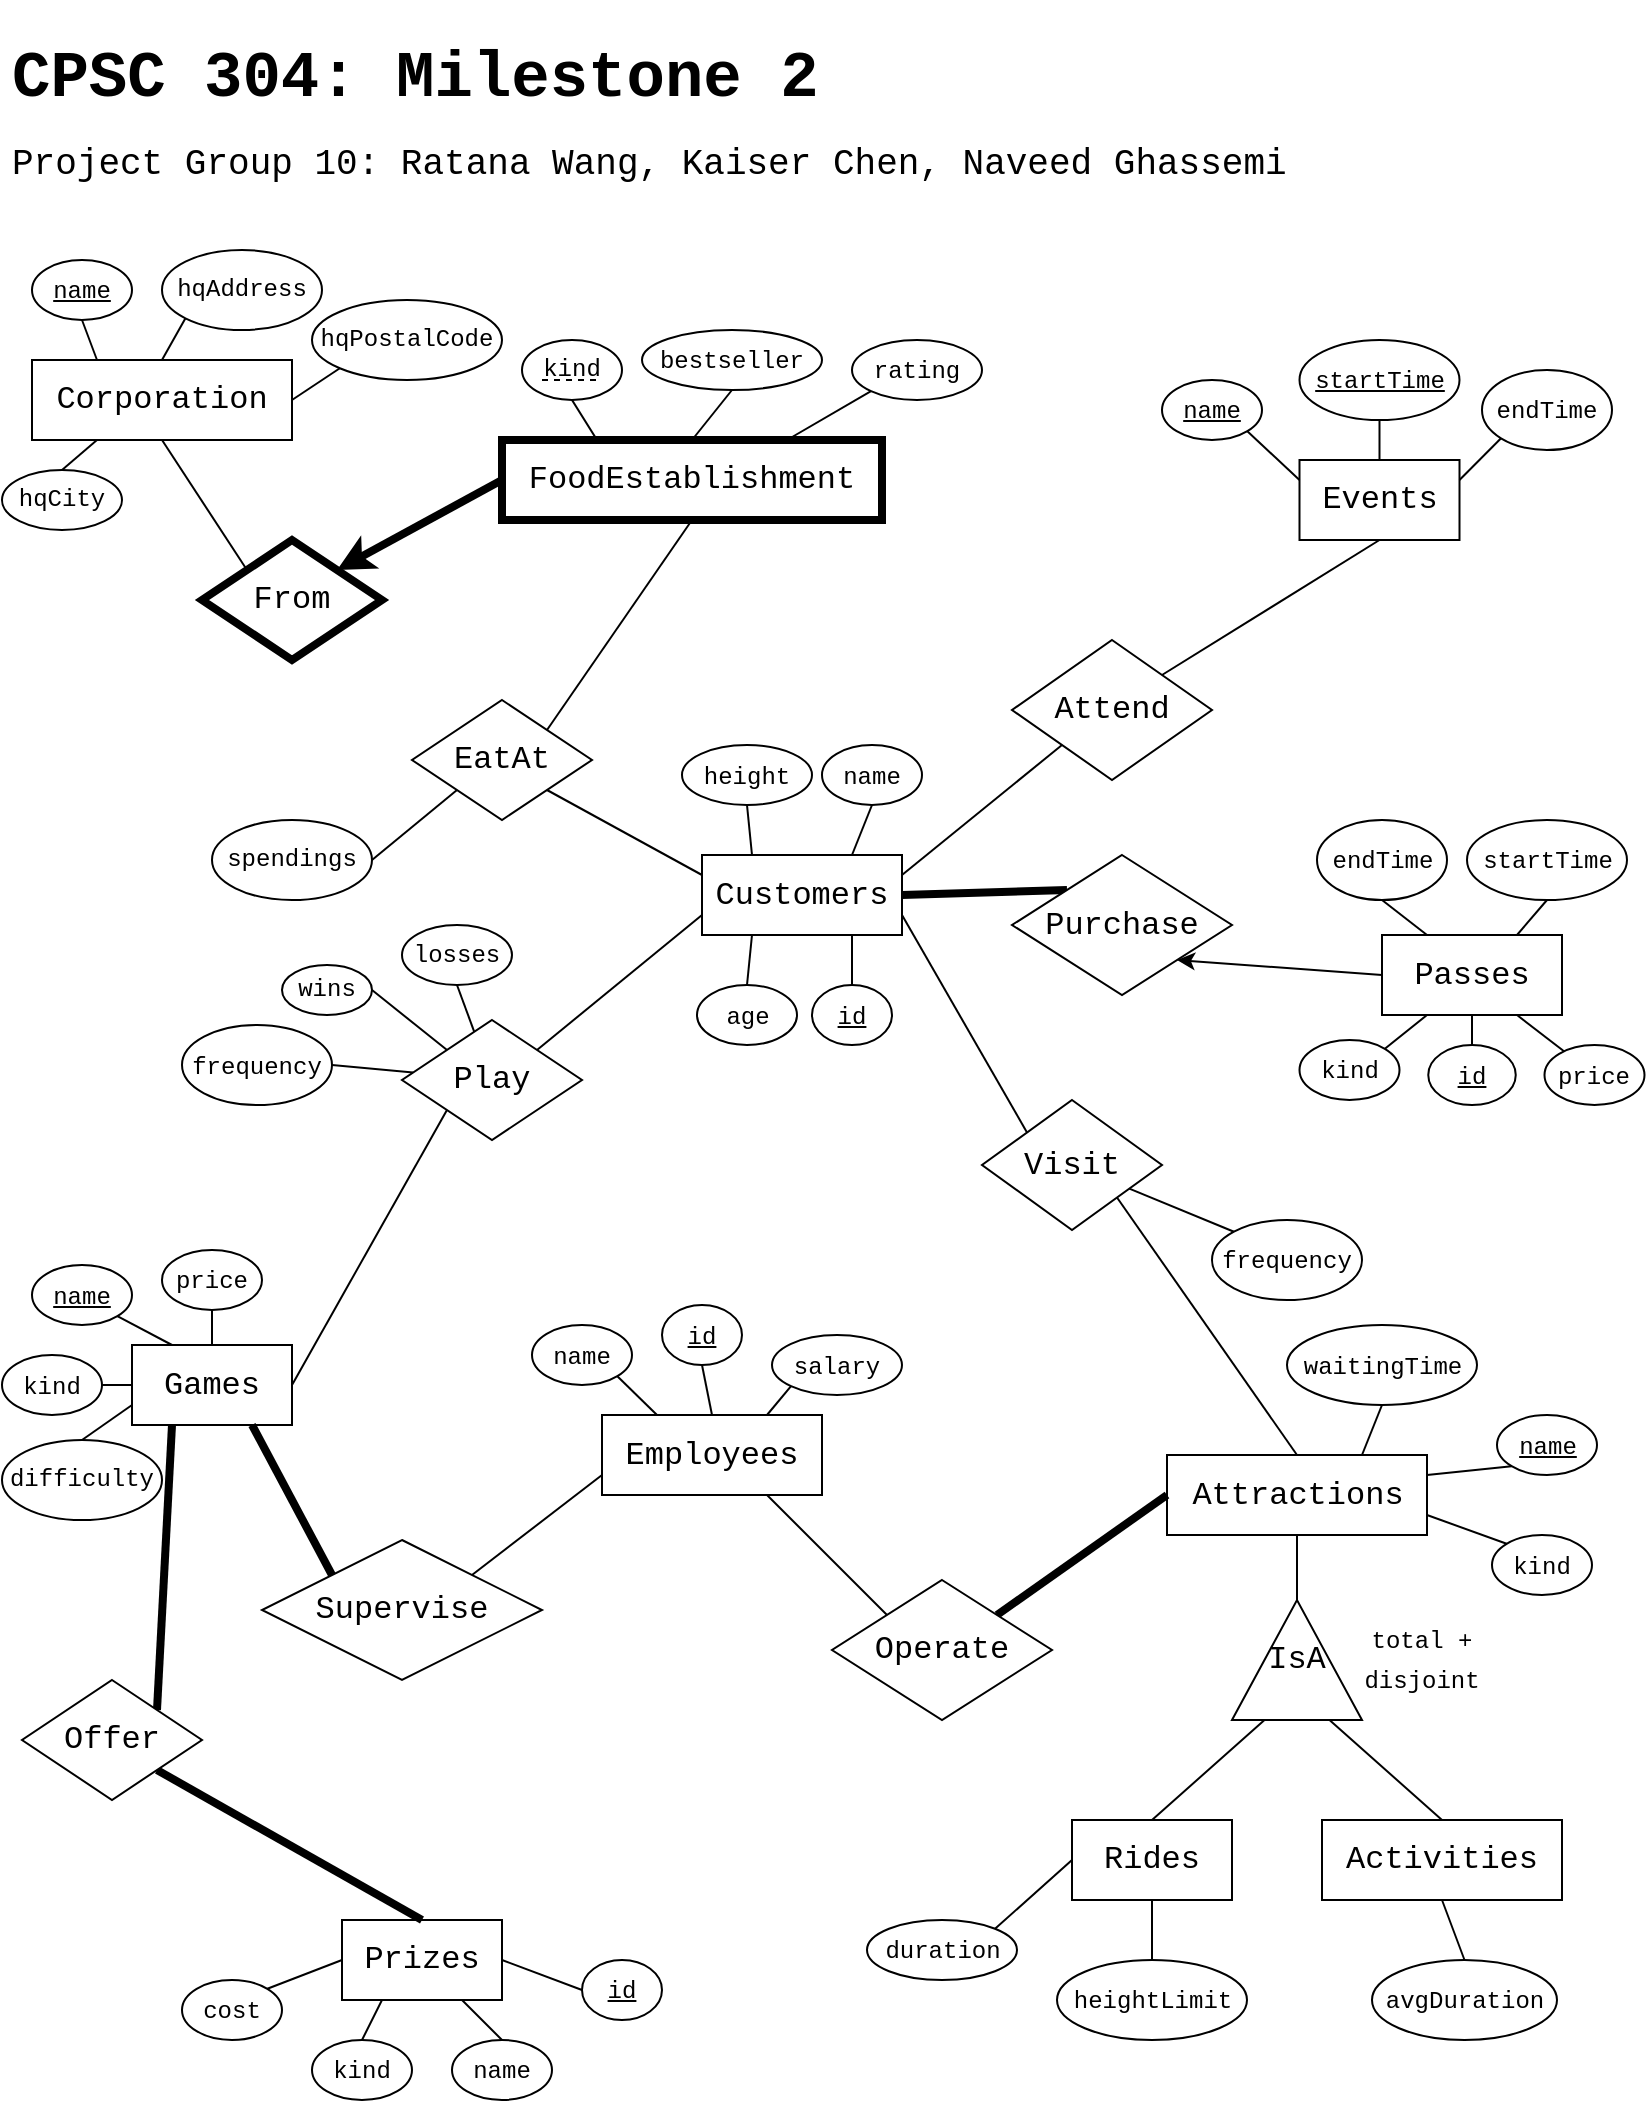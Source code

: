 <mxfile version="21.6.1" type="device">
  <diagram name="Page-1" id="2SSC2NYHBqhAjkido76S">
    <mxGraphModel dx="848" dy="792" grid="1" gridSize="10" guides="1" tooltips="1" connect="1" arrows="1" fold="1" page="1" pageScale="1" pageWidth="850" pageHeight="1100" math="0" shadow="0">
      <root>
        <mxCell id="0" />
        <mxCell id="1" parent="0" />
        <mxCell id="81ppOUsdeJMzFXG5UMjV-63" style="rounded=0;hachureGap=4;jiggle=2;curveFitting=1;orthogonalLoop=1;jettySize=auto;html=1;exitX=0.25;exitY=1;exitDx=0;exitDy=0;entryX=0.5;entryY=0;entryDx=0;entryDy=0;fontFamily=Courier New;fontSource=https%3A%2F%2Ffonts.googleapis.com%2Fcss%3Ffamily%3DArchitects%2BDaughter;fontSize=16;fontColor=default;endArrow=none;endFill=0;" parent="1" source="81ppOUsdeJMzFXG5UMjV-3" target="81ppOUsdeJMzFXG5UMjV-61" edge="1">
          <mxGeometry relative="1" as="geometry" />
        </mxCell>
        <mxCell id="81ppOUsdeJMzFXG5UMjV-103" style="edgeStyle=none;shape=connector;rounded=0;hachureGap=4;jiggle=2;curveFitting=1;orthogonalLoop=1;jettySize=auto;html=1;exitX=0;exitY=0.25;exitDx=0;exitDy=0;entryX=1;entryY=1;entryDx=0;entryDy=0;labelBackgroundColor=default;strokeColor=default;fontFamily=Courier New;fontSource=https%3A%2F%2Ffonts.googleapis.com%2Fcss%3Ffamily%3DArchitects%2BDaughter;fontSize=16;fontColor=default;endArrow=none;endFill=0;" parent="1" source="81ppOUsdeJMzFXG5UMjV-3" target="81ppOUsdeJMzFXG5UMjV-13" edge="1">
          <mxGeometry relative="1" as="geometry" />
        </mxCell>
        <mxCell id="81ppOUsdeJMzFXG5UMjV-107" style="edgeStyle=none;shape=connector;rounded=0;hachureGap=4;jiggle=2;curveFitting=1;orthogonalLoop=1;jettySize=auto;html=1;exitX=1;exitY=0.25;exitDx=0;exitDy=0;entryX=0;entryY=1;entryDx=0;entryDy=0;labelBackgroundColor=default;strokeColor=default;fontFamily=Courier New;fontSource=https%3A%2F%2Ffonts.googleapis.com%2Fcss%3Ffamily%3DArchitects%2BDaughter;fontSize=16;fontColor=default;endArrow=none;endFill=0;" parent="1" source="81ppOUsdeJMzFXG5UMjV-3" target="81ppOUsdeJMzFXG5UMjV-18" edge="1">
          <mxGeometry relative="1" as="geometry" />
        </mxCell>
        <mxCell id="81ppOUsdeJMzFXG5UMjV-109" style="edgeStyle=none;shape=connector;rounded=0;hachureGap=4;jiggle=2;curveFitting=1;orthogonalLoop=1;jettySize=auto;html=1;exitX=1;exitY=0.5;exitDx=0;exitDy=0;entryX=0;entryY=0;entryDx=0;entryDy=0;labelBackgroundColor=default;strokeColor=default;fontFamily=Courier New;fontSource=https%3A%2F%2Ffonts.googleapis.com%2Fcss%3Ffamily%3DArchitects%2BDaughter;fontSize=16;fontColor=default;endArrow=none;endFill=0;strokeWidth=4;" parent="1" source="81ppOUsdeJMzFXG5UMjV-3" target="81ppOUsdeJMzFXG5UMjV-15" edge="1">
          <mxGeometry relative="1" as="geometry" />
        </mxCell>
        <mxCell id="81ppOUsdeJMzFXG5UMjV-111" style="edgeStyle=none;shape=connector;rounded=0;hachureGap=4;jiggle=2;curveFitting=1;orthogonalLoop=1;jettySize=auto;html=1;exitX=1;exitY=0.75;exitDx=0;exitDy=0;entryX=0;entryY=0;entryDx=0;entryDy=0;labelBackgroundColor=default;strokeColor=default;fontFamily=Courier New;fontSource=https%3A%2F%2Ffonts.googleapis.com%2Fcss%3Ffamily%3DArchitects%2BDaughter;fontSize=16;fontColor=default;endArrow=none;endFill=0;" parent="1" source="81ppOUsdeJMzFXG5UMjV-3" target="81ppOUsdeJMzFXG5UMjV-16" edge="1">
          <mxGeometry relative="1" as="geometry" />
        </mxCell>
        <mxCell id="81ppOUsdeJMzFXG5UMjV-120" style="edgeStyle=none;shape=connector;rounded=0;hachureGap=4;jiggle=2;curveFitting=1;orthogonalLoop=1;jettySize=auto;html=1;exitX=0;exitY=0.75;exitDx=0;exitDy=0;entryX=1;entryY=0;entryDx=0;entryDy=0;labelBackgroundColor=default;strokeColor=default;fontFamily=Courier New;fontSource=https%3A%2F%2Ffonts.googleapis.com%2Fcss%3Ffamily%3DArchitects%2BDaughter;fontSize=16;fontColor=default;endArrow=none;endFill=0;" parent="1" source="81ppOUsdeJMzFXG5UMjV-3" target="81ppOUsdeJMzFXG5UMjV-14" edge="1">
          <mxGeometry relative="1" as="geometry" />
        </mxCell>
        <mxCell id="81ppOUsdeJMzFXG5UMjV-3" value="Customers" style="rounded=0;whiteSpace=wrap;html=1;hachureGap=4;curveFitting=1;fontFamily=Courier New;fontSize=16;" parent="1" vertex="1">
          <mxGeometry x="360" y="427.5" width="100" height="40" as="geometry" />
        </mxCell>
        <mxCell id="81ppOUsdeJMzFXG5UMjV-105" style="edgeStyle=none;shape=connector;rounded=0;hachureGap=4;jiggle=2;curveFitting=1;orthogonalLoop=1;jettySize=auto;html=1;exitX=0;exitY=0.5;exitDx=0;exitDy=0;entryX=1;entryY=0;entryDx=0;entryDy=0;labelBackgroundColor=default;strokeColor=default;fontFamily=Courier New;fontSource=https%3A%2F%2Ffonts.googleapis.com%2Fcss%3Ffamily%3DArchitects%2BDaughter;fontSize=16;fontColor=default;endArrow=classic;endFill=1;strokeWidth=4;startArrow=none;startFill=0;" parent="1" source="81ppOUsdeJMzFXG5UMjV-4" target="81ppOUsdeJMzFXG5UMjV-19" edge="1">
          <mxGeometry relative="1" as="geometry" />
        </mxCell>
        <mxCell id="81ppOUsdeJMzFXG5UMjV-4" value="FoodEstablishment" style="rounded=0;whiteSpace=wrap;html=1;hachureGap=4;curveFitting=1;strokeColor=default;fontFamily=Courier New;fontSize=16;fontColor=default;fillColor=default;strokeWidth=4;" parent="1" vertex="1">
          <mxGeometry x="260" y="220" width="190" height="40" as="geometry" />
        </mxCell>
        <mxCell id="81ppOUsdeJMzFXG5UMjV-5" value="Events" style="rounded=0;whiteSpace=wrap;html=1;hachureGap=4;curveFitting=1;strokeColor=default;fontFamily=Courier New;fontSize=16;fontColor=default;fillColor=default;" parent="1" vertex="1">
          <mxGeometry x="658.75" y="230" width="80" height="40" as="geometry" />
        </mxCell>
        <mxCell id="cLConAzINVmgi7hrMVg2-11" style="edgeStyle=none;shape=connector;rounded=0;hachureGap=4;jiggle=2;curveFitting=1;orthogonalLoop=1;jettySize=auto;html=1;exitX=0.25;exitY=1;exitDx=0;exitDy=0;entryX=0.5;entryY=0;entryDx=0;entryDy=0;labelBackgroundColor=default;strokeColor=default;fontFamily=Architects Daughter;fontSource=https%3A%2F%2Ffonts.googleapis.com%2Fcss%3Ffamily%3DArchitects%2BDaughter;fontSize=16;fontColor=default;endArrow=none;endFill=0;" parent="1" source="81ppOUsdeJMzFXG5UMjV-6" target="cLConAzINVmgi7hrMVg2-10" edge="1">
          <mxGeometry relative="1" as="geometry" />
        </mxCell>
        <mxCell id="81ppOUsdeJMzFXG5UMjV-6" value="Corporation" style="rounded=0;whiteSpace=wrap;html=1;hachureGap=4;curveFitting=1;strokeColor=default;fontFamily=Courier New;fontSize=16;fontColor=default;fillColor=default;" parent="1" vertex="1">
          <mxGeometry x="25" y="180" width="130" height="40" as="geometry" />
        </mxCell>
        <mxCell id="81ppOUsdeJMzFXG5UMjV-118" style="edgeStyle=none;shape=connector;rounded=0;hachureGap=4;jiggle=2;curveFitting=1;orthogonalLoop=1;jettySize=auto;html=1;exitX=0.25;exitY=1;exitDx=0;exitDy=0;entryX=1;entryY=0;entryDx=0;entryDy=0;labelBackgroundColor=default;strokeColor=default;fontFamily=Courier New;fontSource=https%3A%2F%2Ffonts.googleapis.com%2Fcss%3Ffamily%3DArchitects%2BDaughter;fontSize=16;fontColor=default;endArrow=none;endFill=0;strokeWidth=4;" parent="1" source="81ppOUsdeJMzFXG5UMjV-7" target="81ppOUsdeJMzFXG5UMjV-21" edge="1">
          <mxGeometry relative="1" as="geometry" />
        </mxCell>
        <mxCell id="cLConAzINVmgi7hrMVg2-4" style="edgeStyle=none;shape=connector;rounded=0;hachureGap=4;jiggle=2;curveFitting=1;orthogonalLoop=1;jettySize=auto;html=1;exitX=0;exitY=0.75;exitDx=0;exitDy=0;entryX=0.5;entryY=0;entryDx=0;entryDy=0;labelBackgroundColor=default;strokeColor=default;fontFamily=Architects Daughter;fontSource=https%3A%2F%2Ffonts.googleapis.com%2Fcss%3Ffamily%3DArchitects%2BDaughter;fontSize=16;fontColor=default;endArrow=none;endFill=0;" parent="1" source="81ppOUsdeJMzFXG5UMjV-7" target="cLConAzINVmgi7hrMVg2-3" edge="1">
          <mxGeometry relative="1" as="geometry" />
        </mxCell>
        <mxCell id="81ppOUsdeJMzFXG5UMjV-7" value="Games" style="rounded=0;whiteSpace=wrap;html=1;hachureGap=4;curveFitting=1;strokeColor=default;fontFamily=Courier New;fontSize=16;fontColor=default;fillColor=default;" parent="1" vertex="1">
          <mxGeometry x="75" y="672.5" width="80" height="40" as="geometry" />
        </mxCell>
        <mxCell id="81ppOUsdeJMzFXG5UMjV-113" style="edgeStyle=none;shape=connector;rounded=0;hachureGap=4;jiggle=2;curveFitting=1;orthogonalLoop=1;jettySize=auto;html=1;exitX=0.75;exitY=1;exitDx=0;exitDy=0;entryX=0;entryY=0;entryDx=0;entryDy=0;labelBackgroundColor=default;strokeColor=default;fontFamily=Courier New;fontSource=https%3A%2F%2Ffonts.googleapis.com%2Fcss%3Ffamily%3DArchitects%2BDaughter;fontSize=16;fontColor=default;endArrow=none;endFill=0;" parent="1" source="81ppOUsdeJMzFXG5UMjV-8" target="81ppOUsdeJMzFXG5UMjV-17" edge="1">
          <mxGeometry relative="1" as="geometry" />
        </mxCell>
        <mxCell id="81ppOUsdeJMzFXG5UMjV-115" style="edgeStyle=none;shape=connector;rounded=0;hachureGap=4;jiggle=2;curveFitting=1;orthogonalLoop=1;jettySize=auto;html=1;exitX=0;exitY=0.75;exitDx=0;exitDy=0;entryX=1;entryY=0;entryDx=0;entryDy=0;labelBackgroundColor=default;strokeColor=default;fontFamily=Courier New;fontSource=https%3A%2F%2Ffonts.googleapis.com%2Fcss%3Ffamily%3DArchitects%2BDaughter;fontSize=16;fontColor=default;endArrow=none;endFill=0;" parent="1" source="81ppOUsdeJMzFXG5UMjV-8" target="81ppOUsdeJMzFXG5UMjV-24" edge="1">
          <mxGeometry relative="1" as="geometry" />
        </mxCell>
        <mxCell id="81ppOUsdeJMzFXG5UMjV-8" value="Employees" style="rounded=0;whiteSpace=wrap;html=1;hachureGap=4;curveFitting=1;strokeColor=default;fontFamily=Courier New;fontSize=16;fontColor=default;fillColor=default;" parent="1" vertex="1">
          <mxGeometry x="310" y="707.5" width="110" height="40" as="geometry" />
        </mxCell>
        <mxCell id="81ppOUsdeJMzFXG5UMjV-86" style="edgeStyle=none;shape=connector;rounded=0;hachureGap=4;jiggle=2;curveFitting=1;orthogonalLoop=1;jettySize=auto;html=1;exitX=0.5;exitY=1;exitDx=0;exitDy=0;entryX=1;entryY=0.5;entryDx=0;entryDy=0;labelBackgroundColor=default;strokeColor=default;fontFamily=Courier New;fontSource=https%3A%2F%2Ffonts.googleapis.com%2Fcss%3Ffamily%3DArchitects%2BDaughter;fontSize=16;fontColor=default;endArrow=none;endFill=0;" parent="1" source="81ppOUsdeJMzFXG5UMjV-9" target="81ppOUsdeJMzFXG5UMjV-23" edge="1">
          <mxGeometry relative="1" as="geometry" />
        </mxCell>
        <mxCell id="81ppOUsdeJMzFXG5UMjV-9" value="Attractions" style="rounded=0;whiteSpace=wrap;html=1;hachureGap=4;curveFitting=1;strokeColor=default;fontFamily=Courier New;fontSize=16;fontColor=default;fillColor=default;" parent="1" vertex="1">
          <mxGeometry x="592.5" y="727.5" width="130" height="40" as="geometry" />
        </mxCell>
        <mxCell id="81ppOUsdeJMzFXG5UMjV-80" style="edgeStyle=none;shape=connector;rounded=0;hachureGap=4;jiggle=2;curveFitting=1;orthogonalLoop=1;jettySize=auto;html=1;exitX=0.25;exitY=1;exitDx=0;exitDy=0;entryX=1;entryY=0;entryDx=0;entryDy=0;labelBackgroundColor=default;strokeColor=default;fontFamily=Courier New;fontSource=https%3A%2F%2Ffonts.googleapis.com%2Fcss%3Ffamily%3DArchitects%2BDaughter;fontSize=16;fontColor=default;endArrow=none;endFill=0;" parent="1" source="81ppOUsdeJMzFXG5UMjV-10" target="81ppOUsdeJMzFXG5UMjV-50" edge="1">
          <mxGeometry relative="1" as="geometry" />
        </mxCell>
        <mxCell id="81ppOUsdeJMzFXG5UMjV-81" style="edgeStyle=none;shape=connector;rounded=0;hachureGap=4;jiggle=2;curveFitting=1;orthogonalLoop=1;jettySize=auto;html=1;exitX=0.5;exitY=1;exitDx=0;exitDy=0;entryX=0.5;entryY=0;entryDx=0;entryDy=0;labelBackgroundColor=default;strokeColor=default;fontFamily=Courier New;fontSource=https%3A%2F%2Ffonts.googleapis.com%2Fcss%3Ffamily%3DArchitects%2BDaughter;fontSize=16;fontColor=default;endArrow=none;endFill=0;" parent="1" source="81ppOUsdeJMzFXG5UMjV-10" target="81ppOUsdeJMzFXG5UMjV-51" edge="1">
          <mxGeometry relative="1" as="geometry" />
        </mxCell>
        <mxCell id="81ppOUsdeJMzFXG5UMjV-82" style="edgeStyle=none;shape=connector;rounded=0;hachureGap=4;jiggle=2;curveFitting=1;orthogonalLoop=1;jettySize=auto;html=1;exitX=0.75;exitY=1;exitDx=0;exitDy=0;labelBackgroundColor=default;strokeColor=default;fontFamily=Courier New;fontSource=https%3A%2F%2Ffonts.googleapis.com%2Fcss%3Ffamily%3DArchitects%2BDaughter;fontSize=16;fontColor=default;endArrow=none;endFill=0;" parent="1" source="81ppOUsdeJMzFXG5UMjV-10" target="81ppOUsdeJMzFXG5UMjV-52" edge="1">
          <mxGeometry relative="1" as="geometry" />
        </mxCell>
        <mxCell id="81ppOUsdeJMzFXG5UMjV-10" value="Passes" style="rounded=0;whiteSpace=wrap;html=1;hachureGap=4;curveFitting=1;strokeColor=default;fontFamily=Courier New;fontSize=16;fontColor=default;fillColor=default;" parent="1" vertex="1">
          <mxGeometry x="700" y="467.5" width="90" height="40" as="geometry" />
        </mxCell>
        <mxCell id="81ppOUsdeJMzFXG5UMjV-90" style="edgeStyle=none;shape=connector;rounded=0;hachureGap=4;jiggle=2;curveFitting=1;orthogonalLoop=1;jettySize=auto;html=1;exitX=0.5;exitY=1;exitDx=0;exitDy=0;entryX=0.5;entryY=0;entryDx=0;entryDy=0;labelBackgroundColor=default;strokeColor=default;fontFamily=Courier New;fontSource=https%3A%2F%2Ffonts.googleapis.com%2Fcss%3Ffamily%3DArchitects%2BDaughter;fontSize=16;fontColor=default;endArrow=none;endFill=0;" parent="1" source="81ppOUsdeJMzFXG5UMjV-11" target="81ppOUsdeJMzFXG5UMjV-47" edge="1">
          <mxGeometry relative="1" as="geometry" />
        </mxCell>
        <mxCell id="81ppOUsdeJMzFXG5UMjV-91" style="edgeStyle=none;shape=connector;rounded=0;hachureGap=4;jiggle=2;curveFitting=1;orthogonalLoop=1;jettySize=auto;html=1;exitX=0;exitY=0.5;exitDx=0;exitDy=0;entryX=1;entryY=0;entryDx=0;entryDy=0;labelBackgroundColor=default;strokeColor=default;fontFamily=Courier New;fontSource=https%3A%2F%2Ffonts.googleapis.com%2Fcss%3Ffamily%3DArchitects%2BDaughter;fontSize=16;fontColor=default;endArrow=none;endFill=0;" parent="1" source="81ppOUsdeJMzFXG5UMjV-11" target="81ppOUsdeJMzFXG5UMjV-48" edge="1">
          <mxGeometry relative="1" as="geometry" />
        </mxCell>
        <mxCell id="81ppOUsdeJMzFXG5UMjV-11" value="Rides" style="rounded=0;whiteSpace=wrap;html=1;hachureGap=4;curveFitting=1;strokeColor=default;fontFamily=Courier New;fontSize=16;fontColor=default;fillColor=default;" parent="1" vertex="1">
          <mxGeometry x="545" y="910" width="80" height="40" as="geometry" />
        </mxCell>
        <mxCell id="81ppOUsdeJMzFXG5UMjV-89" style="edgeStyle=none;shape=connector;rounded=0;hachureGap=4;jiggle=2;curveFitting=1;orthogonalLoop=1;jettySize=auto;html=1;exitX=0.5;exitY=1;exitDx=0;exitDy=0;entryX=0.5;entryY=0;entryDx=0;entryDy=0;labelBackgroundColor=default;strokeColor=default;fontFamily=Courier New;fontSource=https%3A%2F%2Ffonts.googleapis.com%2Fcss%3Ffamily%3DArchitects%2BDaughter;fontSize=16;fontColor=default;endArrow=none;endFill=0;" parent="1" source="81ppOUsdeJMzFXG5UMjV-12" target="81ppOUsdeJMzFXG5UMjV-49" edge="1">
          <mxGeometry relative="1" as="geometry" />
        </mxCell>
        <mxCell id="81ppOUsdeJMzFXG5UMjV-12" value="Activities" style="rounded=0;whiteSpace=wrap;html=1;hachureGap=4;curveFitting=1;strokeColor=default;fontFamily=Courier New;fontSize=16;fontColor=default;fillColor=default;" parent="1" vertex="1">
          <mxGeometry x="670" y="910" width="120" height="40" as="geometry" />
        </mxCell>
        <mxCell id="81ppOUsdeJMzFXG5UMjV-71" style="edgeStyle=none;shape=connector;rounded=0;hachureGap=4;jiggle=2;curveFitting=1;orthogonalLoop=1;jettySize=auto;html=1;exitX=0;exitY=1;exitDx=0;exitDy=0;entryX=1;entryY=0.5;entryDx=0;entryDy=0;labelBackgroundColor=default;strokeColor=default;fontFamily=Courier New;fontSource=https%3A%2F%2Ffonts.googleapis.com%2Fcss%3Ffamily%3DArchitects%2BDaughter;fontSize=16;fontColor=default;endArrow=none;endFill=0;" parent="1" source="81ppOUsdeJMzFXG5UMjV-13" target="81ppOUsdeJMzFXG5UMjV-29" edge="1">
          <mxGeometry relative="1" as="geometry" />
        </mxCell>
        <mxCell id="81ppOUsdeJMzFXG5UMjV-104" style="edgeStyle=none;shape=connector;rounded=0;hachureGap=4;jiggle=2;curveFitting=1;orthogonalLoop=1;jettySize=auto;html=1;exitX=1;exitY=0;exitDx=0;exitDy=0;entryX=0.5;entryY=1;entryDx=0;entryDy=0;labelBackgroundColor=default;strokeColor=default;fontFamily=Courier New;fontSource=https%3A%2F%2Ffonts.googleapis.com%2Fcss%3Ffamily%3DArchitects%2BDaughter;fontSize=16;fontColor=default;endArrow=none;endFill=0;" parent="1" source="81ppOUsdeJMzFXG5UMjV-13" target="81ppOUsdeJMzFXG5UMjV-4" edge="1">
          <mxGeometry relative="1" as="geometry" />
        </mxCell>
        <mxCell id="81ppOUsdeJMzFXG5UMjV-13" value="EatAt" style="rhombus;whiteSpace=wrap;html=1;rounded=0;hachureGap=4;curveFitting=1;strokeColor=default;fontFamily=Courier New;fontSize=16;fontColor=default;fillColor=default;" parent="1" vertex="1">
          <mxGeometry x="215" y="350" width="90" height="60" as="geometry" />
        </mxCell>
        <mxCell id="81ppOUsdeJMzFXG5UMjV-121" style="edgeStyle=none;shape=connector;rounded=0;hachureGap=4;jiggle=2;curveFitting=1;orthogonalLoop=1;jettySize=auto;html=1;exitX=0;exitY=1;exitDx=0;exitDy=0;entryX=1;entryY=0.5;entryDx=0;entryDy=0;labelBackgroundColor=default;strokeColor=default;fontFamily=Courier New;fontSource=https%3A%2F%2Ffonts.googleapis.com%2Fcss%3Ffamily%3DArchitects%2BDaughter;fontSize=16;fontColor=default;endArrow=none;endFill=0;" parent="1" source="81ppOUsdeJMzFXG5UMjV-14" target="81ppOUsdeJMzFXG5UMjV-7" edge="1">
          <mxGeometry relative="1" as="geometry" />
        </mxCell>
        <mxCell id="81ppOUsdeJMzFXG5UMjV-14" value="Play" style="rhombus;whiteSpace=wrap;html=1;rounded=0;hachureGap=4;curveFitting=1;strokeColor=default;fontFamily=Courier New;fontSize=16;fontColor=default;fillColor=default;" parent="1" vertex="1">
          <mxGeometry x="210" y="510" width="90" height="60" as="geometry" />
        </mxCell>
        <mxCell id="81ppOUsdeJMzFXG5UMjV-110" style="edgeStyle=none;shape=connector;rounded=0;hachureGap=4;jiggle=2;curveFitting=1;orthogonalLoop=1;jettySize=auto;html=1;exitX=1;exitY=1;exitDx=0;exitDy=0;entryX=0;entryY=0.5;entryDx=0;entryDy=0;labelBackgroundColor=default;strokeColor=default;fontFamily=Courier New;fontSource=https%3A%2F%2Ffonts.googleapis.com%2Fcss%3Ffamily%3DArchitects%2BDaughter;fontSize=16;fontColor=default;endArrow=none;endFill=0;startArrow=classic;startFill=1;" parent="1" source="81ppOUsdeJMzFXG5UMjV-15" target="81ppOUsdeJMzFXG5UMjV-10" edge="1">
          <mxGeometry relative="1" as="geometry" />
        </mxCell>
        <mxCell id="81ppOUsdeJMzFXG5UMjV-15" value="Purchase" style="rhombus;whiteSpace=wrap;html=1;rounded=0;hachureGap=4;curveFitting=1;strokeColor=default;fontFamily=Courier New;fontSize=16;fontColor=default;fillColor=default;" parent="1" vertex="1">
          <mxGeometry x="515" y="427.5" width="110" height="70" as="geometry" />
        </mxCell>
        <mxCell id="81ppOUsdeJMzFXG5UMjV-112" style="edgeStyle=none;shape=connector;rounded=0;hachureGap=4;jiggle=2;curveFitting=1;orthogonalLoop=1;jettySize=auto;html=1;exitX=1;exitY=1;exitDx=0;exitDy=0;entryX=0.5;entryY=0;entryDx=0;entryDy=0;labelBackgroundColor=default;strokeColor=default;fontFamily=Courier New;fontSource=https%3A%2F%2Ffonts.googleapis.com%2Fcss%3Ffamily%3DArchitects%2BDaughter;fontSize=16;fontColor=default;endArrow=none;endFill=0;" parent="1" source="81ppOUsdeJMzFXG5UMjV-16" target="81ppOUsdeJMzFXG5UMjV-9" edge="1">
          <mxGeometry relative="1" as="geometry" />
        </mxCell>
        <mxCell id="81ppOUsdeJMzFXG5UMjV-16" value="Visit" style="rhombus;whiteSpace=wrap;html=1;rounded=0;hachureGap=4;curveFitting=1;strokeColor=default;fontFamily=Courier New;fontSize=16;fontColor=default;fillColor=default;" parent="1" vertex="1">
          <mxGeometry x="500" y="550" width="90" height="65" as="geometry" />
        </mxCell>
        <mxCell id="81ppOUsdeJMzFXG5UMjV-114" style="edgeStyle=none;shape=connector;rounded=0;hachureGap=4;jiggle=2;curveFitting=1;orthogonalLoop=1;jettySize=auto;html=1;exitX=1;exitY=0;exitDx=0;exitDy=0;entryX=0;entryY=0.5;entryDx=0;entryDy=0;labelBackgroundColor=default;strokeColor=default;fontFamily=Courier New;fontSource=https%3A%2F%2Ffonts.googleapis.com%2Fcss%3Ffamily%3DArchitects%2BDaughter;fontSize=16;fontColor=default;endArrow=none;endFill=0;strokeWidth=4;" parent="1" source="81ppOUsdeJMzFXG5UMjV-17" target="81ppOUsdeJMzFXG5UMjV-9" edge="1">
          <mxGeometry relative="1" as="geometry" />
        </mxCell>
        <mxCell id="81ppOUsdeJMzFXG5UMjV-17" value="Operate" style="rhombus;whiteSpace=wrap;html=1;rounded=0;hachureGap=4;curveFitting=1;strokeColor=default;fontFamily=Courier New;fontSize=16;fontColor=default;fillColor=default;" parent="1" vertex="1">
          <mxGeometry x="425" y="790" width="110" height="70" as="geometry" />
        </mxCell>
        <mxCell id="81ppOUsdeJMzFXG5UMjV-108" style="edgeStyle=none;shape=connector;rounded=0;hachureGap=4;jiggle=2;curveFitting=1;orthogonalLoop=1;jettySize=auto;html=1;exitX=1;exitY=0;exitDx=0;exitDy=0;entryX=0.5;entryY=1;entryDx=0;entryDy=0;labelBackgroundColor=default;strokeColor=default;fontFamily=Courier New;fontSource=https%3A%2F%2Ffonts.googleapis.com%2Fcss%3Ffamily%3DArchitects%2BDaughter;fontSize=16;fontColor=default;endArrow=none;endFill=0;" parent="1" source="81ppOUsdeJMzFXG5UMjV-18" target="81ppOUsdeJMzFXG5UMjV-5" edge="1">
          <mxGeometry relative="1" as="geometry" />
        </mxCell>
        <mxCell id="81ppOUsdeJMzFXG5UMjV-18" value="Attend" style="rhombus;whiteSpace=wrap;html=1;rounded=0;hachureGap=4;curveFitting=1;strokeColor=default;fontFamily=Courier New;fontSize=16;fontColor=default;fillColor=default;" parent="1" vertex="1">
          <mxGeometry x="515" y="320" width="100" height="70" as="geometry" />
        </mxCell>
        <mxCell id="81ppOUsdeJMzFXG5UMjV-106" style="edgeStyle=none;shape=connector;rounded=0;hachureGap=4;jiggle=2;curveFitting=1;orthogonalLoop=1;jettySize=auto;html=1;exitX=0;exitY=0;exitDx=0;exitDy=0;entryX=0.5;entryY=1;entryDx=0;entryDy=0;labelBackgroundColor=default;strokeColor=default;fontFamily=Courier New;fontSource=https%3A%2F%2Ffonts.googleapis.com%2Fcss%3Ffamily%3DArchitects%2BDaughter;fontSize=16;fontColor=default;endArrow=none;endFill=0;" parent="1" source="81ppOUsdeJMzFXG5UMjV-19" target="81ppOUsdeJMzFXG5UMjV-6" edge="1">
          <mxGeometry relative="1" as="geometry" />
        </mxCell>
        <mxCell id="81ppOUsdeJMzFXG5UMjV-19" value="From" style="rhombus;whiteSpace=wrap;html=1;rounded=0;hachureGap=4;curveFitting=1;strokeColor=default;fontFamily=Courier New;fontSize=16;fontColor=default;fillColor=default;strokeWidth=4;" parent="1" vertex="1">
          <mxGeometry x="110" y="270" width="90" height="60" as="geometry" />
        </mxCell>
        <mxCell id="81ppOUsdeJMzFXG5UMjV-92" style="edgeStyle=none;shape=connector;rounded=0;hachureGap=4;jiggle=2;curveFitting=1;orthogonalLoop=1;jettySize=auto;html=1;exitX=0;exitY=0.5;exitDx=0;exitDy=0;entryX=1;entryY=0;entryDx=0;entryDy=0;labelBackgroundColor=default;strokeColor=default;fontFamily=Courier New;fontSource=https%3A%2F%2Ffonts.googleapis.com%2Fcss%3Ffamily%3DArchitects%2BDaughter;fontSize=16;fontColor=default;endArrow=none;endFill=0;" parent="1" source="81ppOUsdeJMzFXG5UMjV-20" target="81ppOUsdeJMzFXG5UMjV-41" edge="1">
          <mxGeometry relative="1" as="geometry" />
        </mxCell>
        <mxCell id="81ppOUsdeJMzFXG5UMjV-93" style="edgeStyle=none;shape=connector;rounded=0;hachureGap=4;jiggle=2;curveFitting=1;orthogonalLoop=1;jettySize=auto;html=1;exitX=0.25;exitY=1;exitDx=0;exitDy=0;entryX=0.5;entryY=0;entryDx=0;entryDy=0;labelBackgroundColor=default;strokeColor=default;fontFamily=Courier New;fontSource=https%3A%2F%2Ffonts.googleapis.com%2Fcss%3Ffamily%3DArchitects%2BDaughter;fontSize=16;fontColor=default;endArrow=none;endFill=0;" parent="1" source="81ppOUsdeJMzFXG5UMjV-20" target="81ppOUsdeJMzFXG5UMjV-39" edge="1">
          <mxGeometry relative="1" as="geometry" />
        </mxCell>
        <mxCell id="81ppOUsdeJMzFXG5UMjV-94" style="edgeStyle=none;shape=connector;rounded=0;hachureGap=4;jiggle=2;curveFitting=1;orthogonalLoop=1;jettySize=auto;html=1;exitX=0.75;exitY=1;exitDx=0;exitDy=0;entryX=0.5;entryY=0;entryDx=0;entryDy=0;labelBackgroundColor=default;strokeColor=default;fontFamily=Courier New;fontSource=https%3A%2F%2Ffonts.googleapis.com%2Fcss%3Ffamily%3DArchitects%2BDaughter;fontSize=16;fontColor=default;endArrow=none;endFill=0;" parent="1" source="81ppOUsdeJMzFXG5UMjV-20" target="81ppOUsdeJMzFXG5UMjV-40" edge="1">
          <mxGeometry relative="1" as="geometry" />
        </mxCell>
        <mxCell id="81ppOUsdeJMzFXG5UMjV-95" style="edgeStyle=none;shape=connector;rounded=0;hachureGap=4;jiggle=2;curveFitting=1;orthogonalLoop=1;jettySize=auto;html=1;exitX=1;exitY=0.5;exitDx=0;exitDy=0;entryX=0;entryY=0.5;entryDx=0;entryDy=0;labelBackgroundColor=default;strokeColor=default;fontFamily=Courier New;fontSource=https%3A%2F%2Ffonts.googleapis.com%2Fcss%3Ffamily%3DArchitects%2BDaughter;fontSize=16;fontColor=default;endArrow=none;endFill=0;" parent="1" source="81ppOUsdeJMzFXG5UMjV-20" target="81ppOUsdeJMzFXG5UMjV-42" edge="1">
          <mxGeometry relative="1" as="geometry" />
        </mxCell>
        <mxCell id="81ppOUsdeJMzFXG5UMjV-20" value="Prizes" style="rounded=0;whiteSpace=wrap;html=1;hachureGap=4;curveFitting=1;strokeColor=default;fontFamily=Courier New;fontSize=16;fontColor=default;fillColor=default;" parent="1" vertex="1">
          <mxGeometry x="180" y="960" width="80" height="40" as="geometry" />
        </mxCell>
        <mxCell id="81ppOUsdeJMzFXG5UMjV-119" style="edgeStyle=none;shape=connector;rounded=0;hachureGap=4;jiggle=2;curveFitting=1;orthogonalLoop=1;jettySize=auto;html=1;exitX=1;exitY=1;exitDx=0;exitDy=0;entryX=0.5;entryY=0;entryDx=0;entryDy=0;labelBackgroundColor=default;strokeColor=default;fontFamily=Courier New;fontSource=https%3A%2F%2Ffonts.googleapis.com%2Fcss%3Ffamily%3DArchitects%2BDaughter;fontSize=16;fontColor=default;endArrow=none;endFill=0;strokeWidth=4;" parent="1" source="81ppOUsdeJMzFXG5UMjV-21" target="81ppOUsdeJMzFXG5UMjV-20" edge="1">
          <mxGeometry relative="1" as="geometry" />
        </mxCell>
        <mxCell id="81ppOUsdeJMzFXG5UMjV-21" value="Offer" style="rhombus;whiteSpace=wrap;html=1;rounded=0;hachureGap=4;curveFitting=1;strokeColor=default;fontFamily=Courier New;fontSize=16;fontColor=default;fillColor=default;" parent="1" vertex="1">
          <mxGeometry x="20" y="840" width="90" height="60" as="geometry" />
        </mxCell>
        <mxCell id="81ppOUsdeJMzFXG5UMjV-22" value="&lt;h1&gt;CPSC 304: Milestone 2&lt;br&gt;&lt;span style=&quot;font-weight: normal;&quot;&gt;&lt;font style=&quot;font-size: 18px;&quot;&gt;Project Group 10: Ratana Wang, Kaiser Chen, Naveed Ghassemi&lt;/font&gt;&lt;/span&gt;&lt;/h1&gt;" style="text;html=1;strokeColor=none;fillColor=none;spacing=5;spacingTop=-20;whiteSpace=wrap;overflow=hidden;rounded=0;fontSize=16;fontFamily=Courier New;fontColor=default;" parent="1" vertex="1">
          <mxGeometry x="10" y="10" width="680" height="120" as="geometry" />
        </mxCell>
        <mxCell id="81ppOUsdeJMzFXG5UMjV-87" style="edgeStyle=none;shape=connector;rounded=0;hachureGap=4;jiggle=2;curveFitting=1;orthogonalLoop=1;jettySize=auto;html=1;exitX=0;exitY=0.25;exitDx=0;exitDy=0;entryX=0.5;entryY=0;entryDx=0;entryDy=0;labelBackgroundColor=default;strokeColor=default;fontFamily=Courier New;fontSource=https%3A%2F%2Ffonts.googleapis.com%2Fcss%3Ffamily%3DArchitects%2BDaughter;fontSize=16;fontColor=default;endArrow=none;endFill=0;" parent="1" source="81ppOUsdeJMzFXG5UMjV-23" target="81ppOUsdeJMzFXG5UMjV-11" edge="1">
          <mxGeometry relative="1" as="geometry" />
        </mxCell>
        <mxCell id="81ppOUsdeJMzFXG5UMjV-88" style="edgeStyle=none;shape=connector;rounded=0;hachureGap=4;jiggle=2;curveFitting=1;orthogonalLoop=1;jettySize=auto;html=1;exitX=0;exitY=0.75;exitDx=0;exitDy=0;entryX=0.5;entryY=0;entryDx=0;entryDy=0;labelBackgroundColor=default;strokeColor=default;fontFamily=Courier New;fontSource=https%3A%2F%2Ffonts.googleapis.com%2Fcss%3Ffamily%3DArchitects%2BDaughter;fontSize=16;fontColor=default;endArrow=none;endFill=0;" parent="1" source="81ppOUsdeJMzFXG5UMjV-23" target="81ppOUsdeJMzFXG5UMjV-12" edge="1">
          <mxGeometry relative="1" as="geometry" />
        </mxCell>
        <mxCell id="81ppOUsdeJMzFXG5UMjV-23" value="IsA" style="triangle;whiteSpace=wrap;html=1;rounded=0;hachureGap=4;curveFitting=1;strokeColor=default;fontFamily=Courier New;fontSize=16;fontColor=default;fillColor=default;direction=north;" parent="1" vertex="1">
          <mxGeometry x="625" y="800" width="65" height="60" as="geometry" />
        </mxCell>
        <mxCell id="81ppOUsdeJMzFXG5UMjV-116" style="edgeStyle=none;shape=connector;rounded=0;hachureGap=4;jiggle=2;curveFitting=1;orthogonalLoop=1;jettySize=auto;html=1;exitX=0;exitY=0;exitDx=0;exitDy=0;entryX=0.75;entryY=1;entryDx=0;entryDy=0;labelBackgroundColor=default;strokeColor=default;fontFamily=Courier New;fontSource=https%3A%2F%2Ffonts.googleapis.com%2Fcss%3Ffamily%3DArchitects%2BDaughter;fontSize=16;fontColor=default;endArrow=none;endFill=0;strokeWidth=4;" parent="1" source="81ppOUsdeJMzFXG5UMjV-24" target="81ppOUsdeJMzFXG5UMjV-7" edge="1">
          <mxGeometry relative="1" as="geometry" />
        </mxCell>
        <mxCell id="81ppOUsdeJMzFXG5UMjV-24" value="Supervise" style="rhombus;whiteSpace=wrap;html=1;rounded=0;hachureGap=4;curveFitting=1;strokeColor=default;fontFamily=Courier New;fontSize=16;fontColor=default;fillColor=default;" parent="1" vertex="1">
          <mxGeometry x="140" y="770" width="140" height="70" as="geometry" />
        </mxCell>
        <mxCell id="81ppOUsdeJMzFXG5UMjV-28" value="" style="group" parent="1" vertex="1" connectable="0">
          <mxGeometry x="270" y="170" width="50" height="30" as="geometry" />
        </mxCell>
        <mxCell id="81ppOUsdeJMzFXG5UMjV-25" value="&lt;font style=&quot;font-size: 12px;&quot;&gt;kind&lt;/font&gt;" style="ellipse;whiteSpace=wrap;html=1;rounded=0;hachureGap=4;curveFitting=1;strokeColor=default;fontFamily=Courier New;fontSize=12;fontColor=default;fillColor=default;" parent="81ppOUsdeJMzFXG5UMjV-28" vertex="1">
          <mxGeometry width="50" height="30" as="geometry" />
        </mxCell>
        <mxCell id="81ppOUsdeJMzFXG5UMjV-26" value="" style="endArrow=none;dashed=1;html=1;rounded=0;hachureGap=4;jiggle=2;curveFitting=1;fontFamily=Courier New;fontSource=https%3A%2F%2Ffonts.googleapis.com%2Fcss%3Ffamily%3DArchitects%2BDaughter;fontSize=16;fontColor=default;" parent="81ppOUsdeJMzFXG5UMjV-28" edge="1">
          <mxGeometry width="50" height="50" relative="1" as="geometry">
            <mxPoint x="10" y="20" as="sourcePoint" />
            <mxPoint x="40" y="20" as="targetPoint" />
          </mxGeometry>
        </mxCell>
        <mxCell id="81ppOUsdeJMzFXG5UMjV-29" value="spendings" style="ellipse;whiteSpace=wrap;html=1;rounded=0;hachureGap=4;curveFitting=1;strokeColor=default;fontFamily=Courier New;fontSize=12;fontColor=default;fillColor=default;" parent="1" vertex="1">
          <mxGeometry x="115" y="410" width="80" height="40" as="geometry" />
        </mxCell>
        <mxCell id="81ppOUsdeJMzFXG5UMjV-72" style="edgeStyle=none;shape=connector;rounded=0;hachureGap=4;jiggle=2;curveFitting=1;orthogonalLoop=1;jettySize=auto;html=1;exitX=0.5;exitY=1;exitDx=0;exitDy=0;entryX=0.25;entryY=0;entryDx=0;entryDy=0;labelBackgroundColor=default;strokeColor=default;fontFamily=Courier New;fontSource=https%3A%2F%2Ffonts.googleapis.com%2Fcss%3Ffamily%3DArchitects%2BDaughter;fontSize=16;fontColor=default;endArrow=none;endFill=0;" parent="1" source="81ppOUsdeJMzFXG5UMjV-30" target="81ppOUsdeJMzFXG5UMjV-6" edge="1">
          <mxGeometry relative="1" as="geometry" />
        </mxCell>
        <mxCell id="81ppOUsdeJMzFXG5UMjV-30" value="&lt;span style=&quot;font-size: 12px;&quot;&gt;&lt;u&gt;name&lt;/u&gt;&lt;/span&gt;" style="ellipse;whiteSpace=wrap;html=1;rounded=0;hachureGap=4;curveFitting=1;strokeColor=default;fontFamily=Courier New;fontSize=16;fontColor=default;fillColor=default;" parent="1" vertex="1">
          <mxGeometry x="25" y="130" width="50" height="30" as="geometry" />
        </mxCell>
        <mxCell id="81ppOUsdeJMzFXG5UMjV-97" style="edgeStyle=none;shape=connector;rounded=0;hachureGap=4;jiggle=2;curveFitting=1;orthogonalLoop=1;jettySize=auto;html=1;exitX=1;exitY=1;exitDx=0;exitDy=0;entryX=0.25;entryY=0;entryDx=0;entryDy=0;labelBackgroundColor=default;strokeColor=default;fontFamily=Courier New;fontSource=https%3A%2F%2Ffonts.googleapis.com%2Fcss%3Ffamily%3DArchitects%2BDaughter;fontSize=16;fontColor=default;endArrow=none;endFill=0;" parent="1" source="81ppOUsdeJMzFXG5UMjV-31" target="81ppOUsdeJMzFXG5UMjV-7" edge="1">
          <mxGeometry relative="1" as="geometry" />
        </mxCell>
        <mxCell id="81ppOUsdeJMzFXG5UMjV-31" value="&lt;span style=&quot;font-size: 12px;&quot;&gt;&lt;u&gt;name&lt;/u&gt;&lt;/span&gt;" style="ellipse;whiteSpace=wrap;html=1;rounded=0;hachureGap=4;curveFitting=1;strokeColor=default;fontFamily=Courier New;fontSize=16;fontColor=default;fillColor=default;" parent="1" vertex="1">
          <mxGeometry x="25" y="632.5" width="50" height="30" as="geometry" />
        </mxCell>
        <mxCell id="81ppOUsdeJMzFXG5UMjV-99" style="edgeStyle=none;shape=connector;rounded=0;hachureGap=4;jiggle=2;curveFitting=1;orthogonalLoop=1;jettySize=auto;html=1;exitX=1;exitY=1;exitDx=0;exitDy=0;entryX=0.25;entryY=0;entryDx=0;entryDy=0;labelBackgroundColor=default;strokeColor=default;fontFamily=Courier New;fontSource=https%3A%2F%2Ffonts.googleapis.com%2Fcss%3Ffamily%3DArchitects%2BDaughter;fontSize=16;fontColor=default;endArrow=none;endFill=0;" parent="1" source="81ppOUsdeJMzFXG5UMjV-32" target="81ppOUsdeJMzFXG5UMjV-8" edge="1">
          <mxGeometry relative="1" as="geometry" />
        </mxCell>
        <mxCell id="81ppOUsdeJMzFXG5UMjV-32" value="&lt;span style=&quot;font-size: 12px;&quot;&gt;name&lt;/span&gt;" style="ellipse;whiteSpace=wrap;html=1;rounded=0;hachureGap=4;curveFitting=1;strokeColor=default;fontFamily=Courier New;fontSize=16;fontColor=default;fillColor=default;" parent="1" vertex="1">
          <mxGeometry x="275" y="662.5" width="50" height="30" as="geometry" />
        </mxCell>
        <mxCell id="81ppOUsdeJMzFXG5UMjV-69" style="edgeStyle=none;shape=connector;rounded=0;hachureGap=4;jiggle=2;curveFitting=1;orthogonalLoop=1;jettySize=auto;html=1;exitX=0.5;exitY=1;exitDx=0;exitDy=0;entryX=0.75;entryY=0;entryDx=0;entryDy=0;labelBackgroundColor=default;strokeColor=default;fontFamily=Courier New;fontSource=https%3A%2F%2Ffonts.googleapis.com%2Fcss%3Ffamily%3DArchitects%2BDaughter;fontSize=16;fontColor=default;endArrow=none;endFill=0;" parent="1" source="81ppOUsdeJMzFXG5UMjV-33" target="81ppOUsdeJMzFXG5UMjV-3" edge="1">
          <mxGeometry relative="1" as="geometry" />
        </mxCell>
        <mxCell id="81ppOUsdeJMzFXG5UMjV-33" value="&lt;span style=&quot;font-size: 12px;&quot;&gt;name&lt;/span&gt;" style="ellipse;whiteSpace=wrap;html=1;rounded=0;hachureGap=4;curveFitting=1;strokeColor=default;fontFamily=Courier New;fontSize=16;fontColor=default;fillColor=default;" parent="1" vertex="1">
          <mxGeometry x="420" y="372.5" width="50" height="30" as="geometry" />
        </mxCell>
        <mxCell id="81ppOUsdeJMzFXG5UMjV-74" style="edgeStyle=none;shape=connector;rounded=0;hachureGap=4;jiggle=2;curveFitting=1;orthogonalLoop=1;jettySize=auto;html=1;exitX=1;exitY=1;exitDx=0;exitDy=0;entryX=0;entryY=0.25;entryDx=0;entryDy=0;labelBackgroundColor=default;strokeColor=default;fontFamily=Courier New;fontSource=https%3A%2F%2Ffonts.googleapis.com%2Fcss%3Ffamily%3DArchitects%2BDaughter;fontSize=16;fontColor=default;endArrow=none;endFill=0;" parent="1" source="81ppOUsdeJMzFXG5UMjV-34" target="81ppOUsdeJMzFXG5UMjV-5" edge="1">
          <mxGeometry relative="1" as="geometry" />
        </mxCell>
        <mxCell id="81ppOUsdeJMzFXG5UMjV-34" value="&lt;span style=&quot;font-size: 12px;&quot;&gt;&lt;u&gt;name&lt;/u&gt;&lt;/span&gt;" style="ellipse;whiteSpace=wrap;html=1;rounded=0;hachureGap=4;curveFitting=1;strokeColor=default;fontFamily=Courier New;fontSize=16;fontColor=default;fillColor=default;" parent="1" vertex="1">
          <mxGeometry x="590" y="190" width="50" height="30" as="geometry" />
        </mxCell>
        <mxCell id="81ppOUsdeJMzFXG5UMjV-84" style="edgeStyle=none;shape=connector;rounded=0;hachureGap=4;jiggle=2;curveFitting=1;orthogonalLoop=1;jettySize=auto;html=1;exitX=0;exitY=1;exitDx=0;exitDy=0;entryX=1;entryY=0.25;entryDx=0;entryDy=0;labelBackgroundColor=default;strokeColor=default;fontFamily=Courier New;fontSource=https%3A%2F%2Ffonts.googleapis.com%2Fcss%3Ffamily%3DArchitects%2BDaughter;fontSize=16;fontColor=default;endArrow=none;endFill=0;" parent="1" source="81ppOUsdeJMzFXG5UMjV-35" target="81ppOUsdeJMzFXG5UMjV-9" edge="1">
          <mxGeometry relative="1" as="geometry" />
        </mxCell>
        <mxCell id="81ppOUsdeJMzFXG5UMjV-35" value="&lt;span style=&quot;font-size: 12px;&quot;&gt;&lt;u&gt;name&lt;/u&gt;&lt;/span&gt;" style="ellipse;whiteSpace=wrap;html=1;rounded=0;hachureGap=4;curveFitting=1;strokeColor=default;fontFamily=Courier New;fontSize=16;fontColor=default;fillColor=default;" parent="1" vertex="1">
          <mxGeometry x="757.5" y="707.5" width="50" height="30" as="geometry" />
        </mxCell>
        <mxCell id="81ppOUsdeJMzFXG5UMjV-98" style="edgeStyle=none;shape=connector;rounded=0;hachureGap=4;jiggle=2;curveFitting=1;orthogonalLoop=1;jettySize=auto;html=1;exitX=0.5;exitY=1;exitDx=0;exitDy=0;entryX=0.5;entryY=0;entryDx=0;entryDy=0;labelBackgroundColor=default;strokeColor=default;fontFamily=Courier New;fontSource=https%3A%2F%2Ffonts.googleapis.com%2Fcss%3Ffamily%3DArchitects%2BDaughter;fontSize=16;fontColor=default;endArrow=none;endFill=0;" parent="1" source="81ppOUsdeJMzFXG5UMjV-37" target="81ppOUsdeJMzFXG5UMjV-7" edge="1">
          <mxGeometry relative="1" as="geometry" />
        </mxCell>
        <mxCell id="81ppOUsdeJMzFXG5UMjV-37" value="&lt;span style=&quot;font-size: 12px;&quot;&gt;price&lt;/span&gt;" style="ellipse;whiteSpace=wrap;html=1;rounded=0;hachureGap=4;curveFitting=1;strokeColor=default;fontFamily=Courier New;fontSize=16;fontColor=default;fillColor=default;" parent="1" vertex="1">
          <mxGeometry x="90" y="625" width="50" height="30" as="geometry" />
        </mxCell>
        <mxCell id="81ppOUsdeJMzFXG5UMjV-96" style="edgeStyle=none;shape=connector;rounded=0;hachureGap=4;jiggle=2;curveFitting=1;orthogonalLoop=1;jettySize=auto;html=1;exitX=1;exitY=0.5;exitDx=0;exitDy=0;entryX=0;entryY=0.5;entryDx=0;entryDy=0;labelBackgroundColor=default;strokeColor=default;fontFamily=Courier New;fontSource=https%3A%2F%2Ffonts.googleapis.com%2Fcss%3Ffamily%3DArchitects%2BDaughter;fontSize=16;fontColor=default;endArrow=none;endFill=0;" parent="1" source="81ppOUsdeJMzFXG5UMjV-38" target="81ppOUsdeJMzFXG5UMjV-7" edge="1">
          <mxGeometry relative="1" as="geometry" />
        </mxCell>
        <mxCell id="81ppOUsdeJMzFXG5UMjV-38" value="&lt;span style=&quot;font-size: 12px;&quot;&gt;kind&lt;/span&gt;" style="ellipse;whiteSpace=wrap;html=1;rounded=0;hachureGap=4;curveFitting=1;strokeColor=default;fontFamily=Courier New;fontSize=16;fontColor=default;fillColor=default;" parent="1" vertex="1">
          <mxGeometry x="10" y="677.5" width="50" height="30" as="geometry" />
        </mxCell>
        <mxCell id="81ppOUsdeJMzFXG5UMjV-39" value="&lt;span style=&quot;font-size: 12px;&quot;&gt;kind&lt;/span&gt;" style="ellipse;whiteSpace=wrap;html=1;rounded=0;hachureGap=4;curveFitting=1;strokeColor=default;fontFamily=Courier New;fontSize=16;fontColor=default;fillColor=default;" parent="1" vertex="1">
          <mxGeometry x="165" y="1020" width="50" height="30" as="geometry" />
        </mxCell>
        <mxCell id="81ppOUsdeJMzFXG5UMjV-40" value="&lt;span style=&quot;font-size: 12px;&quot;&gt;name&lt;/span&gt;" style="ellipse;whiteSpace=wrap;html=1;rounded=0;hachureGap=4;curveFitting=1;strokeColor=default;fontFamily=Courier New;fontSize=16;fontColor=default;fillColor=default;" parent="1" vertex="1">
          <mxGeometry x="235" y="1020" width="50" height="30" as="geometry" />
        </mxCell>
        <mxCell id="81ppOUsdeJMzFXG5UMjV-41" value="&lt;span style=&quot;font-size: 12px;&quot;&gt;cost&lt;br&gt;&lt;/span&gt;" style="ellipse;whiteSpace=wrap;html=1;rounded=0;hachureGap=4;curveFitting=1;strokeColor=default;fontFamily=Courier New;fontSize=16;fontColor=default;fillColor=default;" parent="1" vertex="1">
          <mxGeometry x="100" y="990" width="50" height="30" as="geometry" />
        </mxCell>
        <mxCell id="81ppOUsdeJMzFXG5UMjV-42" value="&lt;span style=&quot;font-size: 12px;&quot;&gt;&lt;u&gt;id&lt;/u&gt;&lt;/span&gt;" style="ellipse;whiteSpace=wrap;html=1;rounded=0;hachureGap=4;curveFitting=1;strokeColor=default;fontFamily=Courier New;fontSize=16;fontColor=default;fillColor=default;" parent="1" vertex="1">
          <mxGeometry x="300" y="980" width="40" height="30" as="geometry" />
        </mxCell>
        <mxCell id="81ppOUsdeJMzFXG5UMjV-100" style="edgeStyle=none;shape=connector;rounded=0;hachureGap=4;jiggle=2;curveFitting=1;orthogonalLoop=1;jettySize=auto;html=1;exitX=0.5;exitY=1;exitDx=0;exitDy=0;entryX=0.5;entryY=0;entryDx=0;entryDy=0;labelBackgroundColor=default;strokeColor=default;fontFamily=Courier New;fontSource=https%3A%2F%2Ffonts.googleapis.com%2Fcss%3Ffamily%3DArchitects%2BDaughter;fontSize=16;fontColor=default;endArrow=none;endFill=0;" parent="1" source="81ppOUsdeJMzFXG5UMjV-43" target="81ppOUsdeJMzFXG5UMjV-8" edge="1">
          <mxGeometry relative="1" as="geometry" />
        </mxCell>
        <mxCell id="81ppOUsdeJMzFXG5UMjV-43" value="&lt;span style=&quot;font-size: 12px;&quot;&gt;&lt;u&gt;id&lt;/u&gt;&lt;/span&gt;" style="ellipse;whiteSpace=wrap;html=1;rounded=0;hachureGap=4;curveFitting=1;strokeColor=default;fontFamily=Courier New;fontSize=16;fontColor=default;fillColor=default;" parent="1" vertex="1">
          <mxGeometry x="340" y="652.5" width="40" height="30" as="geometry" />
        </mxCell>
        <mxCell id="81ppOUsdeJMzFXG5UMjV-101" style="edgeStyle=none;shape=connector;rounded=0;hachureGap=4;jiggle=2;curveFitting=1;orthogonalLoop=1;jettySize=auto;html=1;exitX=0;exitY=1;exitDx=0;exitDy=0;entryX=0.75;entryY=0;entryDx=0;entryDy=0;labelBackgroundColor=default;strokeColor=default;fontFamily=Courier New;fontSource=https%3A%2F%2Ffonts.googleapis.com%2Fcss%3Ffamily%3DArchitects%2BDaughter;fontSize=16;fontColor=default;endArrow=none;endFill=0;" parent="1" source="81ppOUsdeJMzFXG5UMjV-44" target="81ppOUsdeJMzFXG5UMjV-8" edge="1">
          <mxGeometry relative="1" as="geometry" />
        </mxCell>
        <mxCell id="81ppOUsdeJMzFXG5UMjV-44" value="&lt;span style=&quot;font-size: 12px;&quot;&gt;salary&lt;/span&gt;" style="ellipse;whiteSpace=wrap;html=1;rounded=0;hachureGap=4;curveFitting=1;strokeColor=default;fontFamily=Courier New;fontSize=16;fontColor=default;fillColor=default;" parent="1" vertex="1">
          <mxGeometry x="395" y="667.5" width="65" height="30" as="geometry" />
        </mxCell>
        <mxCell id="81ppOUsdeJMzFXG5UMjV-85" style="edgeStyle=none;shape=connector;rounded=0;hachureGap=4;jiggle=2;curveFitting=1;orthogonalLoop=1;jettySize=auto;html=1;exitX=0;exitY=0;exitDx=0;exitDy=0;entryX=1;entryY=0.75;entryDx=0;entryDy=0;labelBackgroundColor=default;strokeColor=default;fontFamily=Courier New;fontSource=https%3A%2F%2Ffonts.googleapis.com%2Fcss%3Ffamily%3DArchitects%2BDaughter;fontSize=16;fontColor=default;endArrow=none;endFill=0;" parent="1" source="81ppOUsdeJMzFXG5UMjV-45" target="81ppOUsdeJMzFXG5UMjV-9" edge="1">
          <mxGeometry relative="1" as="geometry" />
        </mxCell>
        <mxCell id="81ppOUsdeJMzFXG5UMjV-45" value="&lt;span style=&quot;font-size: 12px;&quot;&gt;kind&lt;/span&gt;" style="ellipse;whiteSpace=wrap;html=1;rounded=0;hachureGap=4;curveFitting=1;strokeColor=default;fontFamily=Courier New;fontSize=16;fontColor=default;fillColor=default;" parent="1" vertex="1">
          <mxGeometry x="755" y="767.5" width="50" height="30" as="geometry" />
        </mxCell>
        <mxCell id="81ppOUsdeJMzFXG5UMjV-83" style="edgeStyle=none;shape=connector;rounded=0;hachureGap=4;jiggle=2;curveFitting=1;orthogonalLoop=1;jettySize=auto;html=1;exitX=0.5;exitY=1;exitDx=0;exitDy=0;entryX=0.75;entryY=0;entryDx=0;entryDy=0;labelBackgroundColor=default;strokeColor=default;fontFamily=Courier New;fontSource=https%3A%2F%2Ffonts.googleapis.com%2Fcss%3Ffamily%3DArchitects%2BDaughter;fontSize=16;fontColor=default;endArrow=none;endFill=0;" parent="1" source="81ppOUsdeJMzFXG5UMjV-46" target="81ppOUsdeJMzFXG5UMjV-9" edge="1">
          <mxGeometry relative="1" as="geometry" />
        </mxCell>
        <mxCell id="81ppOUsdeJMzFXG5UMjV-46" value="&lt;span style=&quot;font-size: 12px;&quot;&gt;waitingTime&lt;/span&gt;" style="ellipse;whiteSpace=wrap;html=1;rounded=0;hachureGap=4;curveFitting=1;strokeColor=default;fontFamily=Courier New;fontSize=16;fontColor=default;fillColor=default;" parent="1" vertex="1">
          <mxGeometry x="652.5" y="662.5" width="95" height="40" as="geometry" />
        </mxCell>
        <mxCell id="81ppOUsdeJMzFXG5UMjV-47" value="&lt;span style=&quot;font-size: 12px;&quot;&gt;heightLimit&lt;/span&gt;" style="ellipse;whiteSpace=wrap;html=1;rounded=0;hachureGap=4;curveFitting=1;strokeColor=default;fontFamily=Courier New;fontSize=16;fontColor=default;fillColor=default;" parent="1" vertex="1">
          <mxGeometry x="537.5" y="980" width="95" height="40" as="geometry" />
        </mxCell>
        <mxCell id="81ppOUsdeJMzFXG5UMjV-48" value="&lt;span style=&quot;font-size: 12px;&quot;&gt;duration&lt;/span&gt;" style="ellipse;whiteSpace=wrap;html=1;rounded=0;hachureGap=4;curveFitting=1;strokeColor=default;fontFamily=Courier New;fontSize=16;fontColor=default;fillColor=default;" parent="1" vertex="1">
          <mxGeometry x="442.5" y="960" width="75" height="30" as="geometry" />
        </mxCell>
        <mxCell id="81ppOUsdeJMzFXG5UMjV-49" value="&lt;span style=&quot;font-size: 12px;&quot;&gt;avgDuration&lt;/span&gt;" style="ellipse;whiteSpace=wrap;html=1;rounded=0;hachureGap=4;curveFitting=1;strokeColor=default;fontFamily=Courier New;fontSize=16;fontColor=default;fillColor=default;" parent="1" vertex="1">
          <mxGeometry x="695" y="980" width="92.5" height="40" as="geometry" />
        </mxCell>
        <mxCell id="81ppOUsdeJMzFXG5UMjV-50" value="&lt;span style=&quot;font-size: 12px;&quot;&gt;kind&lt;/span&gt;" style="ellipse;whiteSpace=wrap;html=1;rounded=0;hachureGap=4;curveFitting=1;strokeColor=default;fontFamily=Courier New;fontSize=16;fontColor=default;fillColor=default;" parent="1" vertex="1">
          <mxGeometry x="658.75" y="520" width="50" height="30" as="geometry" />
        </mxCell>
        <mxCell id="81ppOUsdeJMzFXG5UMjV-51" value="&lt;span style=&quot;font-size: 12px;&quot;&gt;&lt;u&gt;id&lt;/u&gt;&lt;/span&gt;" style="ellipse;whiteSpace=wrap;html=1;rounded=0;hachureGap=4;curveFitting=1;strokeColor=default;fontFamily=Courier New;fontSize=16;fontColor=default;fillColor=default;" parent="1" vertex="1">
          <mxGeometry x="723.13" y="522.5" width="43.75" height="30" as="geometry" />
        </mxCell>
        <mxCell id="81ppOUsdeJMzFXG5UMjV-52" value="&lt;span style=&quot;font-size: 12px;&quot;&gt;price&lt;/span&gt;" style="ellipse;whiteSpace=wrap;html=1;rounded=0;hachureGap=4;curveFitting=1;strokeColor=default;fontFamily=Courier New;fontSize=16;fontColor=default;fillColor=default;" parent="1" vertex="1">
          <mxGeometry x="781.25" y="522.5" width="50" height="30" as="geometry" />
        </mxCell>
        <mxCell id="81ppOUsdeJMzFXG5UMjV-79" style="edgeStyle=none;shape=connector;rounded=0;hachureGap=4;jiggle=2;curveFitting=1;orthogonalLoop=1;jettySize=auto;html=1;exitX=0.5;exitY=1;exitDx=0;exitDy=0;entryX=0.75;entryY=0;entryDx=0;entryDy=0;labelBackgroundColor=default;strokeColor=default;fontFamily=Courier New;fontSource=https%3A%2F%2Ffonts.googleapis.com%2Fcss%3Ffamily%3DArchitects%2BDaughter;fontSize=16;fontColor=default;endArrow=none;endFill=0;" parent="1" source="81ppOUsdeJMzFXG5UMjV-53" target="81ppOUsdeJMzFXG5UMjV-10" edge="1">
          <mxGeometry relative="1" as="geometry" />
        </mxCell>
        <mxCell id="81ppOUsdeJMzFXG5UMjV-53" value="&lt;span style=&quot;font-size: 12px;&quot;&gt;startTime&lt;/span&gt;" style="ellipse;whiteSpace=wrap;html=1;rounded=0;hachureGap=4;curveFitting=1;strokeColor=default;fontFamily=Courier New;fontSize=16;fontColor=default;fillColor=default;" parent="1" vertex="1">
          <mxGeometry x="742.5" y="410" width="80" height="40" as="geometry" />
        </mxCell>
        <mxCell id="81ppOUsdeJMzFXG5UMjV-78" style="edgeStyle=none;shape=connector;rounded=0;hachureGap=4;jiggle=2;curveFitting=1;orthogonalLoop=1;jettySize=auto;html=1;exitX=0.5;exitY=1;exitDx=0;exitDy=0;entryX=0.25;entryY=0;entryDx=0;entryDy=0;labelBackgroundColor=default;strokeColor=default;fontFamily=Courier New;fontSource=https%3A%2F%2Ffonts.googleapis.com%2Fcss%3Ffamily%3DArchitects%2BDaughter;fontSize=16;fontColor=default;endArrow=none;endFill=0;" parent="1" source="81ppOUsdeJMzFXG5UMjV-56" target="81ppOUsdeJMzFXG5UMjV-10" edge="1">
          <mxGeometry relative="1" as="geometry" />
        </mxCell>
        <mxCell id="81ppOUsdeJMzFXG5UMjV-56" value="&lt;span style=&quot;font-size: 12px;&quot;&gt;endTime&lt;/span&gt;" style="ellipse;whiteSpace=wrap;html=1;rounded=0;hachureGap=4;curveFitting=1;strokeColor=default;fontFamily=Courier New;fontSize=16;fontColor=default;fillColor=default;" parent="1" vertex="1">
          <mxGeometry x="667.5" y="410" width="65" height="40" as="geometry" />
        </mxCell>
        <mxCell id="81ppOUsdeJMzFXG5UMjV-75" style="edgeStyle=none;shape=connector;rounded=0;hachureGap=4;jiggle=2;curveFitting=1;orthogonalLoop=1;jettySize=auto;html=1;exitX=0.5;exitY=1;exitDx=0;exitDy=0;entryX=0.5;entryY=0;entryDx=0;entryDy=0;labelBackgroundColor=default;strokeColor=default;fontFamily=Courier New;fontSource=https%3A%2F%2Ffonts.googleapis.com%2Fcss%3Ffamily%3DArchitects%2BDaughter;fontSize=16;fontColor=default;endArrow=none;endFill=0;" parent="1" source="81ppOUsdeJMzFXG5UMjV-57" target="81ppOUsdeJMzFXG5UMjV-5" edge="1">
          <mxGeometry relative="1" as="geometry" />
        </mxCell>
        <mxCell id="81ppOUsdeJMzFXG5UMjV-57" value="&lt;span style=&quot;font-size: 12px;&quot;&gt;&lt;u&gt;startTime&lt;/u&gt;&lt;/span&gt;" style="ellipse;whiteSpace=wrap;html=1;rounded=0;hachureGap=4;curveFitting=1;strokeColor=default;fontFamily=Courier New;fontSize=16;fontColor=default;fillColor=default;" parent="1" vertex="1">
          <mxGeometry x="658.75" y="170" width="80" height="40" as="geometry" />
        </mxCell>
        <mxCell id="81ppOUsdeJMzFXG5UMjV-76" style="edgeStyle=none;shape=connector;rounded=0;hachureGap=4;jiggle=2;curveFitting=1;orthogonalLoop=1;jettySize=auto;html=1;exitX=0;exitY=1;exitDx=0;exitDy=0;entryX=1;entryY=0.25;entryDx=0;entryDy=0;labelBackgroundColor=default;strokeColor=default;fontFamily=Courier New;fontSource=https%3A%2F%2Ffonts.googleapis.com%2Fcss%3Ffamily%3DArchitects%2BDaughter;fontSize=16;fontColor=default;endArrow=none;endFill=0;" parent="1" source="81ppOUsdeJMzFXG5UMjV-58" target="81ppOUsdeJMzFXG5UMjV-5" edge="1">
          <mxGeometry relative="1" as="geometry" />
        </mxCell>
        <mxCell id="81ppOUsdeJMzFXG5UMjV-58" value="&lt;span style=&quot;font-size: 12px;&quot;&gt;endTime&lt;/span&gt;" style="ellipse;whiteSpace=wrap;html=1;rounded=0;hachureGap=4;curveFitting=1;strokeColor=default;fontFamily=Courier New;fontSize=16;fontColor=default;fillColor=default;" parent="1" vertex="1">
          <mxGeometry x="750" y="185" width="65" height="40" as="geometry" />
        </mxCell>
        <mxCell id="81ppOUsdeJMzFXG5UMjV-67" style="edgeStyle=none;shape=connector;rounded=0;hachureGap=4;jiggle=2;curveFitting=1;orthogonalLoop=1;jettySize=auto;html=1;exitX=0.5;exitY=0;exitDx=0;exitDy=0;entryX=0.75;entryY=1;entryDx=0;entryDy=0;labelBackgroundColor=default;strokeColor=default;fontFamily=Courier New;fontSource=https%3A%2F%2Ffonts.googleapis.com%2Fcss%3Ffamily%3DArchitects%2BDaughter;fontSize=16;fontColor=default;endArrow=none;endFill=0;" parent="1" source="81ppOUsdeJMzFXG5UMjV-59" target="81ppOUsdeJMzFXG5UMjV-3" edge="1">
          <mxGeometry relative="1" as="geometry" />
        </mxCell>
        <mxCell id="81ppOUsdeJMzFXG5UMjV-59" value="&lt;span style=&quot;font-size: 12px;&quot;&gt;&lt;u&gt;id&lt;/u&gt;&lt;/span&gt;" style="ellipse;whiteSpace=wrap;html=1;rounded=0;hachureGap=4;curveFitting=1;strokeColor=default;fontFamily=Courier New;fontSize=16;fontColor=default;fillColor=default;" parent="1" vertex="1">
          <mxGeometry x="415" y="492.5" width="40" height="30" as="geometry" />
        </mxCell>
        <mxCell id="81ppOUsdeJMzFXG5UMjV-68" style="edgeStyle=none;shape=connector;rounded=0;hachureGap=4;jiggle=2;curveFitting=1;orthogonalLoop=1;jettySize=auto;html=1;exitX=0.5;exitY=1;exitDx=0;exitDy=0;entryX=0.25;entryY=0;entryDx=0;entryDy=0;labelBackgroundColor=default;strokeColor=default;fontFamily=Courier New;fontSource=https%3A%2F%2Ffonts.googleapis.com%2Fcss%3Ffamily%3DArchitects%2BDaughter;fontSize=16;fontColor=default;endArrow=none;endFill=0;" parent="1" source="81ppOUsdeJMzFXG5UMjV-60" target="81ppOUsdeJMzFXG5UMjV-3" edge="1">
          <mxGeometry relative="1" as="geometry" />
        </mxCell>
        <mxCell id="81ppOUsdeJMzFXG5UMjV-60" value="&lt;span style=&quot;font-size: 12px;&quot;&gt;height&lt;/span&gt;" style="ellipse;whiteSpace=wrap;html=1;rounded=0;hachureGap=4;curveFitting=1;strokeColor=default;fontFamily=Courier New;fontSize=16;fontColor=default;fillColor=default;" parent="1" vertex="1">
          <mxGeometry x="350" y="372.5" width="65" height="30" as="geometry" />
        </mxCell>
        <mxCell id="81ppOUsdeJMzFXG5UMjV-61" value="&lt;span style=&quot;font-size: 12px;&quot;&gt;age&lt;/span&gt;" style="ellipse;whiteSpace=wrap;html=1;rounded=0;hachureGap=4;curveFitting=1;strokeColor=default;fontFamily=Courier New;fontSize=16;fontColor=default;fillColor=default;" parent="1" vertex="1">
          <mxGeometry x="357.5" y="492.5" width="50" height="30" as="geometry" />
        </mxCell>
        <mxCell id="81ppOUsdeJMzFXG5UMjV-70" style="edgeStyle=none;shape=connector;rounded=0;hachureGap=4;jiggle=2;curveFitting=1;orthogonalLoop=1;jettySize=auto;html=1;exitX=1;exitY=0.5;exitDx=0;exitDy=0;entryX=0;entryY=0;entryDx=0;entryDy=0;labelBackgroundColor=default;strokeColor=default;fontFamily=Courier New;fontSource=https%3A%2F%2Ffonts.googleapis.com%2Fcss%3Ffamily%3DArchitects%2BDaughter;fontSize=16;fontColor=default;endArrow=none;endFill=0;" parent="1" source="81ppOUsdeJMzFXG5UMjV-62" target="81ppOUsdeJMzFXG5UMjV-14" edge="1">
          <mxGeometry relative="1" as="geometry" />
        </mxCell>
        <mxCell id="81ppOUsdeJMzFXG5UMjV-62" value="wins" style="ellipse;whiteSpace=wrap;html=1;rounded=0;hachureGap=4;curveFitting=1;strokeColor=default;fontFamily=Courier New;fontSize=12;fontColor=default;fillColor=default;" parent="1" vertex="1">
          <mxGeometry x="150" y="482.5" width="45" height="25" as="geometry" />
        </mxCell>
        <mxCell id="81ppOUsdeJMzFXG5UMjV-73" style="edgeStyle=none;shape=connector;rounded=0;hachureGap=4;jiggle=2;curveFitting=1;orthogonalLoop=1;jettySize=auto;html=1;exitX=0.5;exitY=1;exitDx=0;exitDy=0;entryX=0.25;entryY=0;entryDx=0;entryDy=0;labelBackgroundColor=default;strokeColor=default;fontFamily=Courier New;fontSource=https%3A%2F%2Ffonts.googleapis.com%2Fcss%3Ffamily%3DArchitects%2BDaughter;fontSize=16;fontColor=default;endArrow=none;endFill=0;" parent="1" source="81ppOUsdeJMzFXG5UMjV-25" target="81ppOUsdeJMzFXG5UMjV-4" edge="1">
          <mxGeometry relative="1" as="geometry" />
        </mxCell>
        <mxCell id="81ppOUsdeJMzFXG5UMjV-122" value="&lt;font style=&quot;font-size: 12px;&quot;&gt;total + disjoint&lt;/font&gt;" style="text;html=1;strokeColor=none;fillColor=none;align=center;verticalAlign=middle;whiteSpace=wrap;rounded=0;fontSize=16;fontFamily=Courier New;fontColor=default;" parent="1" vertex="1">
          <mxGeometry x="685" y="815" width="70" height="30" as="geometry" />
        </mxCell>
        <mxCell id="cLConAzINVmgi7hrMVg2-2" style="rounded=0;hachureGap=4;jiggle=2;curveFitting=1;orthogonalLoop=1;jettySize=auto;html=1;exitX=0;exitY=0;exitDx=0;exitDy=0;fontFamily=Architects Daughter;fontSource=https%3A%2F%2Ffonts.googleapis.com%2Fcss%3Ffamily%3DArchitects%2BDaughter;fontSize=16;endArrow=none;endFill=0;" parent="1" source="cLConAzINVmgi7hrMVg2-1" target="81ppOUsdeJMzFXG5UMjV-16" edge="1">
          <mxGeometry relative="1" as="geometry" />
        </mxCell>
        <mxCell id="cLConAzINVmgi7hrMVg2-1" value="&lt;span style=&quot;font-size: 12px;&quot;&gt;frequency&lt;/span&gt;" style="ellipse;whiteSpace=wrap;html=1;rounded=0;hachureGap=4;curveFitting=1;strokeColor=default;fontFamily=Courier New;fontSize=16;fontColor=default;fillColor=default;" parent="1" vertex="1">
          <mxGeometry x="615" y="610" width="75" height="40" as="geometry" />
        </mxCell>
        <mxCell id="cLConAzINVmgi7hrMVg2-3" value="difficulty" style="ellipse;whiteSpace=wrap;html=1;rounded=0;hachureGap=4;curveFitting=1;strokeColor=default;fontFamily=Courier New;fontSize=12;fontColor=default;fillColor=default;" parent="1" vertex="1">
          <mxGeometry x="10" y="720" width="80" height="40" as="geometry" />
        </mxCell>
        <mxCell id="cLConAzINVmgi7hrMVg2-6" style="edgeStyle=none;shape=connector;rounded=0;hachureGap=4;jiggle=2;curveFitting=1;orthogonalLoop=1;jettySize=auto;html=1;exitX=0;exitY=1;exitDx=0;exitDy=0;entryX=0.5;entryY=0;entryDx=0;entryDy=0;labelBackgroundColor=default;strokeColor=default;fontFamily=Architects Daughter;fontSource=https%3A%2F%2Ffonts.googleapis.com%2Fcss%3Ffamily%3DArchitects%2BDaughter;fontSize=16;fontColor=default;endArrow=none;endFill=0;" parent="1" source="cLConAzINVmgi7hrMVg2-5" target="81ppOUsdeJMzFXG5UMjV-6" edge="1">
          <mxGeometry relative="1" as="geometry" />
        </mxCell>
        <mxCell id="cLConAzINVmgi7hrMVg2-5" value="hqAddress" style="ellipse;whiteSpace=wrap;html=1;rounded=0;hachureGap=4;curveFitting=1;strokeColor=default;fontFamily=Courier New;fontSize=12;fontColor=default;fillColor=default;" parent="1" vertex="1">
          <mxGeometry x="90" y="125" width="80" height="40" as="geometry" />
        </mxCell>
        <mxCell id="cLConAzINVmgi7hrMVg2-9" style="edgeStyle=none;shape=connector;rounded=0;hachureGap=4;jiggle=2;curveFitting=1;orthogonalLoop=1;jettySize=auto;html=1;exitX=0;exitY=1;exitDx=0;exitDy=0;entryX=1;entryY=0.5;entryDx=0;entryDy=0;labelBackgroundColor=default;strokeColor=default;fontFamily=Architects Daughter;fontSource=https%3A%2F%2Ffonts.googleapis.com%2Fcss%3Ffamily%3DArchitects%2BDaughter;fontSize=16;fontColor=default;endArrow=none;endFill=0;" parent="1" source="cLConAzINVmgi7hrMVg2-7" target="81ppOUsdeJMzFXG5UMjV-6" edge="1">
          <mxGeometry relative="1" as="geometry" />
        </mxCell>
        <mxCell id="cLConAzINVmgi7hrMVg2-7" value="hqPostalCode" style="ellipse;whiteSpace=wrap;html=1;rounded=0;hachureGap=4;curveFitting=1;strokeColor=default;fontFamily=Courier New;fontSize=12;fontColor=default;fillColor=default;" parent="1" vertex="1">
          <mxGeometry x="165" y="150" width="95" height="40" as="geometry" />
        </mxCell>
        <mxCell id="cLConAzINVmgi7hrMVg2-10" value="hqCity" style="ellipse;whiteSpace=wrap;html=1;rounded=0;hachureGap=4;curveFitting=1;strokeColor=default;fontFamily=Courier New;fontSize=12;fontColor=default;fillColor=default;" parent="1" vertex="1">
          <mxGeometry x="10" y="235" width="60" height="30" as="geometry" />
        </mxCell>
        <mxCell id="cLConAzINVmgi7hrMVg2-13" style="edgeStyle=none;shape=connector;rounded=0;hachureGap=4;jiggle=2;curveFitting=1;orthogonalLoop=1;jettySize=auto;html=1;exitX=0.5;exitY=1;exitDx=0;exitDy=0;entryX=0.5;entryY=0;entryDx=0;entryDy=0;labelBackgroundColor=default;strokeColor=default;fontFamily=Architects Daughter;fontSource=https%3A%2F%2Ffonts.googleapis.com%2Fcss%3Ffamily%3DArchitects%2BDaughter;fontSize=16;fontColor=default;endArrow=none;endFill=0;" parent="1" source="cLConAzINVmgi7hrMVg2-12" target="81ppOUsdeJMzFXG5UMjV-4" edge="1">
          <mxGeometry relative="1" as="geometry" />
        </mxCell>
        <mxCell id="cLConAzINVmgi7hrMVg2-12" value="&lt;span style=&quot;font-size: 12px;&quot;&gt;bestseller&lt;/span&gt;" style="ellipse;whiteSpace=wrap;html=1;rounded=0;hachureGap=4;curveFitting=1;strokeColor=default;fontFamily=Courier New;fontSize=16;fontColor=default;fillColor=default;" parent="1" vertex="1">
          <mxGeometry x="330" y="165" width="90" height="30" as="geometry" />
        </mxCell>
        <mxCell id="cLConAzINVmgi7hrMVg2-15" style="edgeStyle=none;shape=connector;rounded=0;hachureGap=4;jiggle=2;curveFitting=1;orthogonalLoop=1;jettySize=auto;html=1;exitX=0;exitY=1;exitDx=0;exitDy=0;entryX=0.75;entryY=0;entryDx=0;entryDy=0;labelBackgroundColor=default;strokeColor=default;fontFamily=Architects Daughter;fontSource=https%3A%2F%2Ffonts.googleapis.com%2Fcss%3Ffamily%3DArchitects%2BDaughter;fontSize=16;fontColor=default;endArrow=none;endFill=0;" parent="1" source="cLConAzINVmgi7hrMVg2-14" target="81ppOUsdeJMzFXG5UMjV-4" edge="1">
          <mxGeometry relative="1" as="geometry" />
        </mxCell>
        <mxCell id="cLConAzINVmgi7hrMVg2-14" value="&lt;span style=&quot;font-size: 12px;&quot;&gt;rating&lt;/span&gt;" style="ellipse;whiteSpace=wrap;html=1;rounded=0;hachureGap=4;curveFitting=1;strokeColor=default;fontFamily=Courier New;fontSize=16;fontColor=default;fillColor=default;" parent="1" vertex="1">
          <mxGeometry x="435" y="170" width="65" height="30" as="geometry" />
        </mxCell>
        <mxCell id="cLConAzINVmgi7hrMVg2-17" style="edgeStyle=none;shape=connector;rounded=0;hachureGap=4;jiggle=2;curveFitting=1;orthogonalLoop=1;jettySize=auto;html=1;exitX=1;exitY=0.5;exitDx=0;exitDy=0;labelBackgroundColor=default;strokeColor=default;fontFamily=Architects Daughter;fontSource=https%3A%2F%2Ffonts.googleapis.com%2Fcss%3Ffamily%3DArchitects%2BDaughter;fontSize=16;fontColor=default;endArrow=none;endFill=0;" parent="1" source="cLConAzINVmgi7hrMVg2-16" target="81ppOUsdeJMzFXG5UMjV-14" edge="1">
          <mxGeometry relative="1" as="geometry" />
        </mxCell>
        <mxCell id="cLConAzINVmgi7hrMVg2-16" value="&lt;span style=&quot;font-size: 12px;&quot;&gt;frequency&lt;/span&gt;" style="ellipse;whiteSpace=wrap;html=1;rounded=0;hachureGap=4;curveFitting=1;strokeColor=default;fontFamily=Courier New;fontSize=16;fontColor=default;fillColor=default;" parent="1" vertex="1">
          <mxGeometry x="100" y="512.5" width="75" height="40" as="geometry" />
        </mxCell>
        <mxCell id="cLConAzINVmgi7hrMVg2-21" style="edgeStyle=none;shape=connector;rounded=0;hachureGap=4;jiggle=2;curveFitting=1;orthogonalLoop=1;jettySize=auto;html=1;exitX=0.5;exitY=1;exitDx=0;exitDy=0;labelBackgroundColor=default;strokeColor=default;fontFamily=Architects Daughter;fontSource=https%3A%2F%2Ffonts.googleapis.com%2Fcss%3Ffamily%3DArchitects%2BDaughter;fontSize=16;fontColor=default;endArrow=none;endFill=0;" parent="1" source="cLConAzINVmgi7hrMVg2-18" target="81ppOUsdeJMzFXG5UMjV-14" edge="1">
          <mxGeometry relative="1" as="geometry" />
        </mxCell>
        <mxCell id="cLConAzINVmgi7hrMVg2-18" value="losses" style="ellipse;whiteSpace=wrap;html=1;rounded=0;hachureGap=4;curveFitting=1;strokeColor=default;fontFamily=Courier New;fontSize=12;fontColor=default;fillColor=default;" parent="1" vertex="1">
          <mxGeometry x="210" y="462.5" width="55" height="30" as="geometry" />
        </mxCell>
      </root>
    </mxGraphModel>
  </diagram>
</mxfile>
